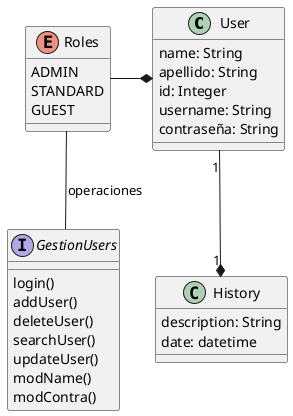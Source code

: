 @startuml Gestion de Clientes 
class User {
    name: String 
    apellido: String 
    id: Integer
    username: String
    contraseña: String
}

enum Roles {
    ADMIN
    STANDARD
    GUEST
}

interface GestionUsers {
    login()
    addUser()
    deleteUser()
    searchUser()
    updateUser()
    modName()
    modContra()

}

class History {
    description: String
    date: datetime 
}

User    *-left-     Roles
User"1"    --*     "1"History
Roles -- GestionUsers : operaciones

@enduml